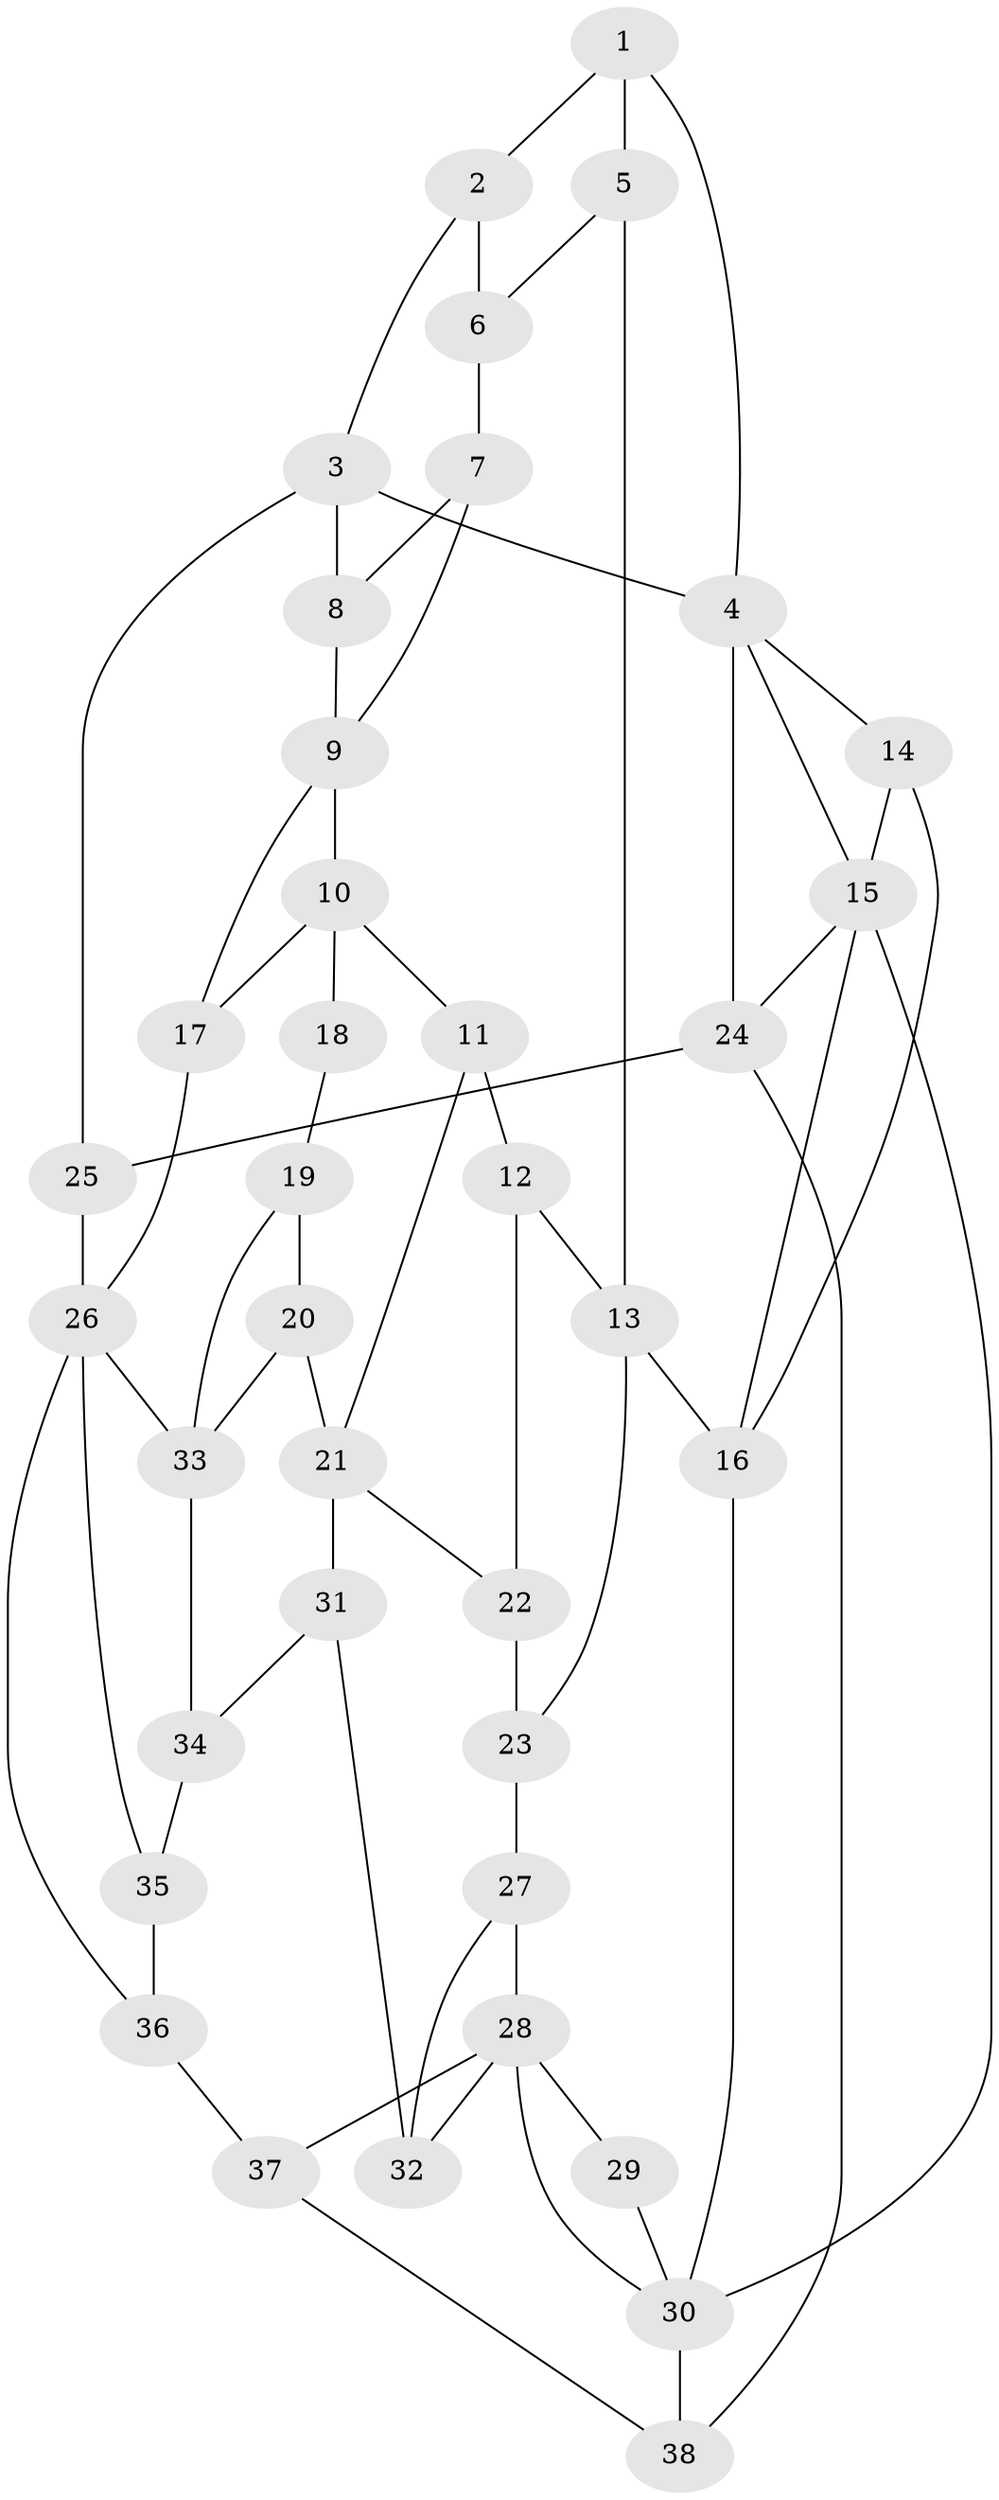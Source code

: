 // original degree distribution, {3: 0.04, 4: 0.22666666666666666, 6: 0.21333333333333335, 5: 0.52}
// Generated by graph-tools (version 1.1) at 2025/38/03/09/25 02:38:22]
// undirected, 38 vertices, 65 edges
graph export_dot {
graph [start="1"]
  node [color=gray90,style=filled];
  1;
  2;
  3;
  4;
  5;
  6;
  7;
  8;
  9;
  10;
  11;
  12;
  13;
  14;
  15;
  16;
  17;
  18;
  19;
  20;
  21;
  22;
  23;
  24;
  25;
  26;
  27;
  28;
  29;
  30;
  31;
  32;
  33;
  34;
  35;
  36;
  37;
  38;
  1 -- 2 [weight=1.0];
  1 -- 4 [weight=1.0];
  1 -- 5 [weight=2.0];
  2 -- 3 [weight=1.0];
  2 -- 6 [weight=1.0];
  3 -- 4 [weight=1.0];
  3 -- 8 [weight=1.0];
  3 -- 25 [weight=1.0];
  4 -- 14 [weight=1.0];
  4 -- 15 [weight=1.0];
  4 -- 24 [weight=1.0];
  5 -- 6 [weight=1.0];
  5 -- 13 [weight=2.0];
  6 -- 7 [weight=1.0];
  7 -- 8 [weight=1.0];
  7 -- 9 [weight=1.0];
  8 -- 9 [weight=1.0];
  9 -- 10 [weight=1.0];
  9 -- 17 [weight=1.0];
  10 -- 11 [weight=1.0];
  10 -- 17 [weight=1.0];
  10 -- 18 [weight=1.0];
  11 -- 12 [weight=1.0];
  11 -- 21 [weight=1.0];
  12 -- 13 [weight=1.0];
  12 -- 22 [weight=1.0];
  13 -- 16 [weight=2.0];
  13 -- 23 [weight=1.0];
  14 -- 15 [weight=2.0];
  14 -- 16 [weight=1.0];
  15 -- 16 [weight=1.0];
  15 -- 24 [weight=1.0];
  15 -- 30 [weight=1.0];
  16 -- 30 [weight=1.0];
  17 -- 26 [weight=1.0];
  18 -- 19 [weight=2.0];
  19 -- 20 [weight=2.0];
  19 -- 33 [weight=2.0];
  20 -- 21 [weight=2.0];
  20 -- 33 [weight=1.0];
  21 -- 22 [weight=1.0];
  21 -- 31 [weight=1.0];
  22 -- 23 [weight=1.0];
  23 -- 27 [weight=1.0];
  24 -- 25 [weight=1.0];
  24 -- 38 [weight=1.0];
  25 -- 26 [weight=2.0];
  26 -- 33 [weight=1.0];
  26 -- 35 [weight=1.0];
  26 -- 36 [weight=1.0];
  27 -- 28 [weight=1.0];
  27 -- 32 [weight=1.0];
  28 -- 29 [weight=2.0];
  28 -- 30 [weight=1.0];
  28 -- 32 [weight=1.0];
  28 -- 37 [weight=1.0];
  29 -- 30 [weight=1.0];
  30 -- 38 [weight=1.0];
  31 -- 32 [weight=1.0];
  31 -- 34 [weight=1.0];
  33 -- 34 [weight=1.0];
  34 -- 35 [weight=1.0];
  35 -- 36 [weight=1.0];
  36 -- 37 [weight=1.0];
  37 -- 38 [weight=1.0];
}
